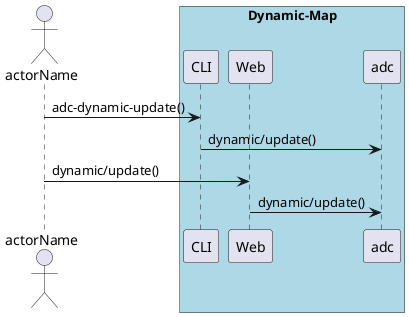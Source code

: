 @startuml
Actor "actorName" as A

box "Dynamic-Map" #lightblue
participant CLI as CLI
participant Web as Web
participant "adc" as S
A -> CLI : adc-dynamic-update()
CLI -> S : dynamic/update()
A -> Web : dynamic/update()
Web -> S : dynamic/update()
end box

@enduml
